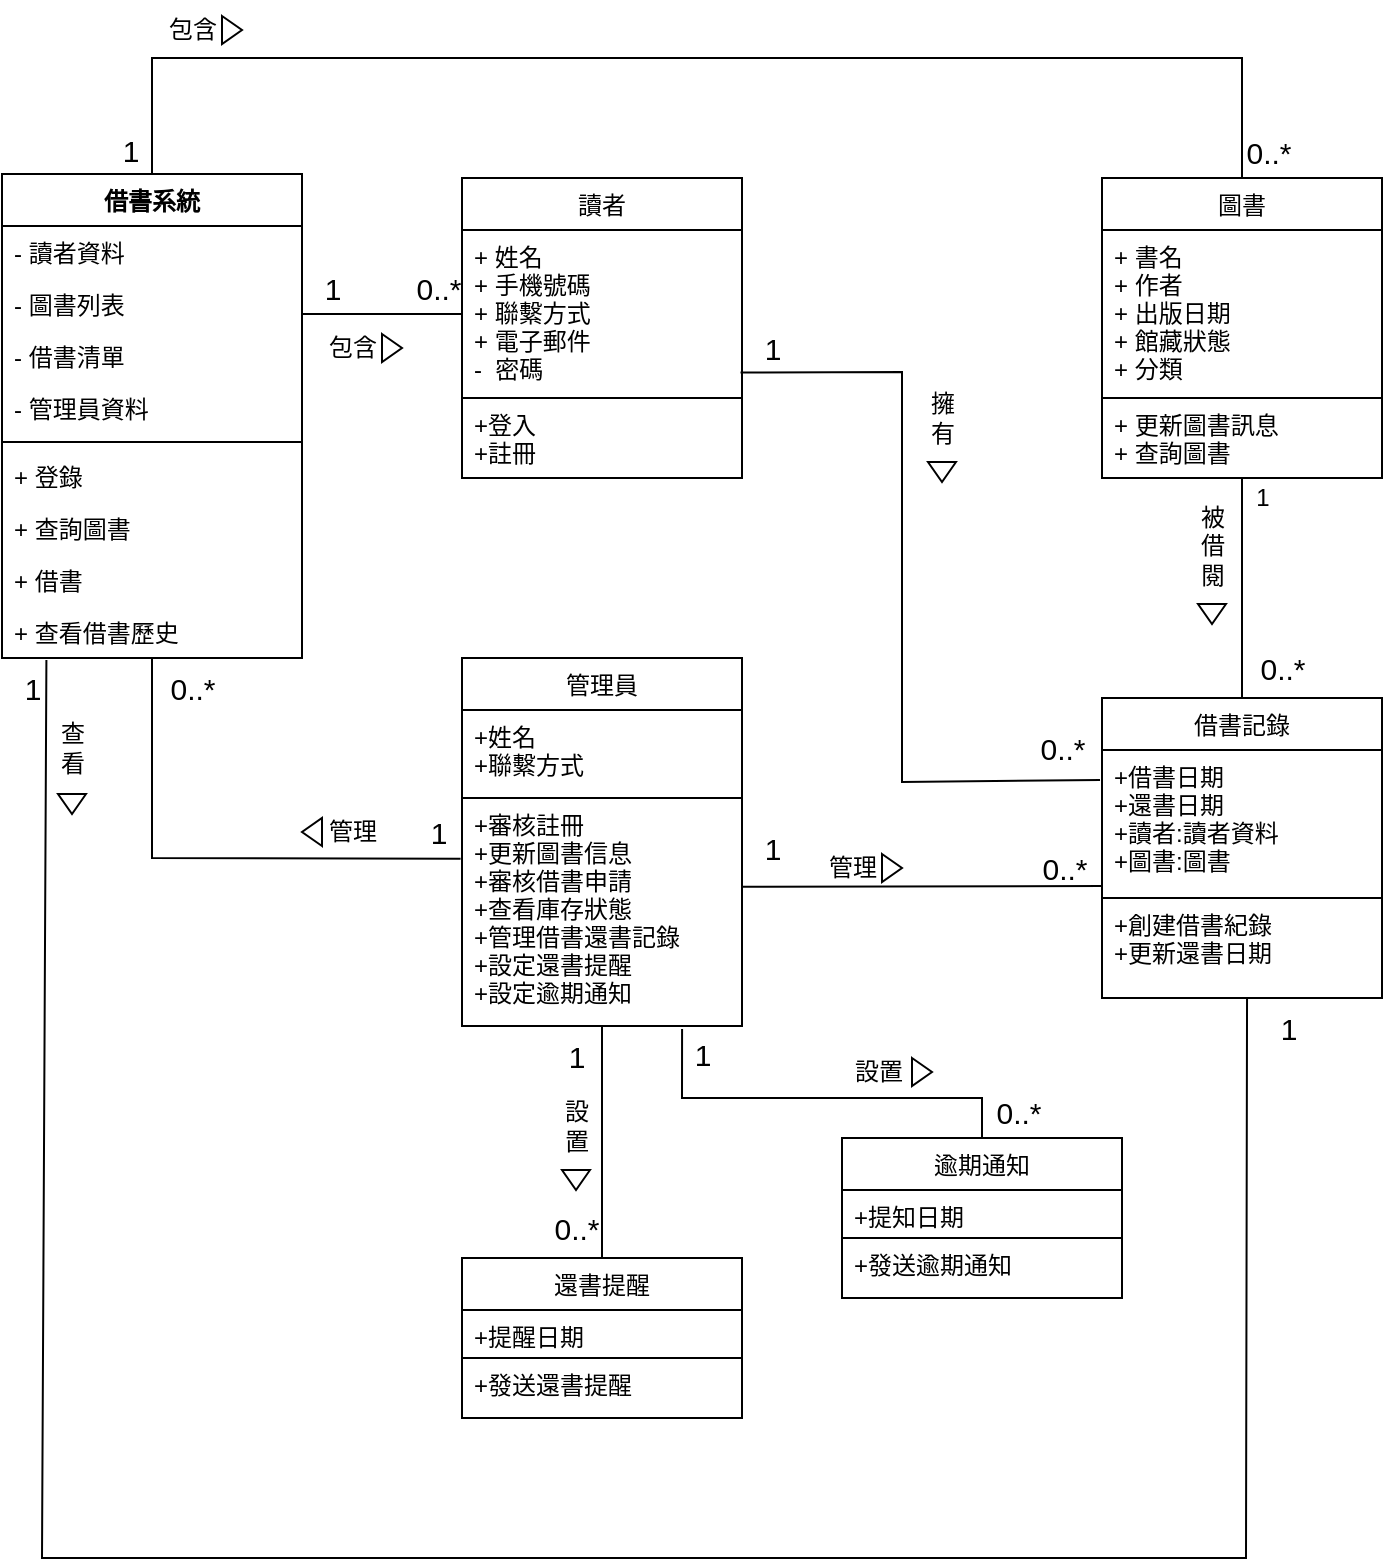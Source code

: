 <mxfile>
    <diagram id="00nuwY2p7YIzP8TP2lVK" name="初步類別圖">
        <mxGraphModel dx="1100" dy="874" grid="1" gridSize="10" guides="1" tooltips="1" connect="1" arrows="1" fold="1" page="1" pageScale="1" pageWidth="827" pageHeight="1169" math="0" shadow="0">
            <root>
                <mxCell id="0"/>
                <mxCell id="1" parent="0"/>
                <mxCell id="110" style="edgeStyle=none;html=1;entryX=0.5;entryY=0;entryDx=0;entryDy=0;rounded=0;startArrow=none;startFill=0;endArrow=none;endFill=0;" parent="1" source="2" target="24" edge="1">
                    <mxGeometry relative="1" as="geometry">
                        <Array as="points">
                            <mxPoint x="135" y="270"/>
                            <mxPoint x="680" y="270"/>
                        </Array>
                    </mxGeometry>
                </mxCell>
                <mxCell id="113" style="edgeStyle=none;rounded=0;html=1;entryX=-0.005;entryY=0.266;entryDx=0;entryDy=0;entryPerimeter=0;startArrow=none;startFill=0;endArrow=none;endFill=0;" parent="1" source="2" target="45" edge="1">
                    <mxGeometry relative="1" as="geometry">
                        <Array as="points">
                            <mxPoint x="135" y="670"/>
                        </Array>
                    </mxGeometry>
                </mxCell>
                <mxCell id="114" style="edgeStyle=none;rounded=0;html=1;exitX=0.148;exitY=1.038;exitDx=0;exitDy=0;exitPerimeter=0;startArrow=none;startFill=0;endArrow=none;endFill=0;entryX=0.518;entryY=1.01;entryDx=0;entryDy=0;entryPerimeter=0;" parent="1" source="12" target="55" edge="1">
                    <mxGeometry relative="1" as="geometry">
                        <mxPoint x="691.99" y="760.5" as="targetPoint"/>
                        <Array as="points">
                            <mxPoint x="80" y="1020"/>
                            <mxPoint x="682" y="1020"/>
                        </Array>
                    </mxGeometry>
                </mxCell>
                <mxCell id="2" value="借書系統 " style="swimlane;fontStyle=1;align=center;verticalAlign=top;childLayout=stackLayout;horizontal=1;startSize=26;horizontalStack=0;resizeParent=1;resizeParentMax=0;resizeLast=0;collapsible=1;marginBottom=0;" parent="1" vertex="1">
                    <mxGeometry x="60" y="328" width="150" height="242" as="geometry"/>
                </mxCell>
                <mxCell id="3" value="- 讀者資料" style="text;strokeColor=none;fillColor=none;align=left;verticalAlign=top;spacingLeft=4;spacingRight=4;overflow=hidden;rotatable=0;points=[[0,0.5],[1,0.5]];portConstraint=eastwest;" parent="2" vertex="1">
                    <mxGeometry y="26" width="150" height="26" as="geometry"/>
                </mxCell>
                <mxCell id="6" value="- 圖書列表" style="text;strokeColor=none;fillColor=none;align=left;verticalAlign=top;spacingLeft=4;spacingRight=4;overflow=hidden;rotatable=0;points=[[0,0.5],[1,0.5]];portConstraint=eastwest;" parent="2" vertex="1">
                    <mxGeometry y="52" width="150" height="26" as="geometry"/>
                </mxCell>
                <mxCell id="7" value="- 借書清單" style="text;strokeColor=none;fillColor=none;align=left;verticalAlign=top;spacingLeft=4;spacingRight=4;overflow=hidden;rotatable=0;points=[[0,0.5],[1,0.5]];portConstraint=eastwest;" parent="2" vertex="1">
                    <mxGeometry y="78" width="150" height="26" as="geometry"/>
                </mxCell>
                <mxCell id="8" value="- 管理員資料" style="text;strokeColor=none;fillColor=none;align=left;verticalAlign=top;spacingLeft=4;spacingRight=4;overflow=hidden;rotatable=0;points=[[0,0.5],[1,0.5]];portConstraint=eastwest;" parent="2" vertex="1">
                    <mxGeometry y="104" width="150" height="26" as="geometry"/>
                </mxCell>
                <mxCell id="4" value="" style="line;strokeWidth=1;fillColor=none;align=left;verticalAlign=middle;spacingTop=-1;spacingLeft=3;spacingRight=3;rotatable=0;labelPosition=right;points=[];portConstraint=eastwest;strokeColor=inherit;" parent="2" vertex="1">
                    <mxGeometry y="130" width="150" height="8" as="geometry"/>
                </mxCell>
                <mxCell id="5" value="+ 登錄" style="text;strokeColor=none;fillColor=none;align=left;verticalAlign=top;spacingLeft=4;spacingRight=4;overflow=hidden;rotatable=0;points=[[0,0.5],[1,0.5]];portConstraint=eastwest;" parent="2" vertex="1">
                    <mxGeometry y="138" width="150" height="26" as="geometry"/>
                </mxCell>
                <mxCell id="11" value="+ 查詢圖書" style="text;strokeColor=none;fillColor=none;align=left;verticalAlign=top;spacingLeft=4;spacingRight=4;overflow=hidden;rotatable=0;points=[[0,0.5],[1,0.5]];portConstraint=eastwest;" parent="2" vertex="1">
                    <mxGeometry y="164" width="150" height="26" as="geometry"/>
                </mxCell>
                <mxCell id="10" value="+ 借書" style="text;strokeColor=none;fillColor=none;align=left;verticalAlign=top;spacingLeft=4;spacingRight=4;overflow=hidden;rotatable=0;points=[[0,0.5],[1,0.5]];portConstraint=eastwest;" parent="2" vertex="1">
                    <mxGeometry y="190" width="150" height="26" as="geometry"/>
                </mxCell>
                <mxCell id="12" value=" + 查看借書歷史" style="text;strokeColor=none;fillColor=none;align=left;verticalAlign=top;spacingLeft=4;spacingRight=4;overflow=hidden;rotatable=0;points=[[0,0.5],[1,0.5]];portConstraint=eastwest;" parent="2" vertex="1">
                    <mxGeometry y="216" width="150" height="26" as="geometry"/>
                </mxCell>
                <mxCell id="82" style="edgeStyle=none;rounded=0;html=1;entryX=-0.007;entryY=0.203;entryDx=0;entryDy=0;entryPerimeter=0;endArrow=none;endFill=0;exitX=-0.025;exitY=0.91;exitDx=0;exitDy=0;exitPerimeter=0;" parent="1" source="93" target="54" edge="1">
                    <mxGeometry relative="1" as="geometry">
                        <Array as="points">
                            <mxPoint x="510" y="427"/>
                            <mxPoint x="510" y="632"/>
                        </Array>
                    </mxGeometry>
                </mxCell>
                <mxCell id="20" value="讀者" style="swimlane;fontStyle=0;childLayout=stackLayout;horizontal=1;startSize=26;fillColor=none;horizontalStack=0;resizeParent=1;resizeParentMax=0;resizeLast=0;collapsible=1;marginBottom=0;" parent="1" vertex="1">
                    <mxGeometry x="290" y="330" width="140" height="150" as="geometry"/>
                </mxCell>
                <mxCell id="48" value="+ 姓名&#10;+ 手機號碼&#10;+ 聯繫方式&#10;+ 電子郵件&#10;-  密碼&#10;" style="text;strokeColor=none;fillColor=none;align=left;verticalAlign=top;spacingLeft=4;spacingRight=4;overflow=hidden;rotatable=0;points=[[0,0.5],[1,0.5]];portConstraint=eastwest;" parent="20" vertex="1">
                    <mxGeometry y="26" width="140" height="84" as="geometry"/>
                </mxCell>
                <mxCell id="51" value="+登入&#10;+註冊&#10;" style="text;strokeColor=default;fillColor=none;align=left;verticalAlign=top;spacingLeft=4;spacingRight=4;overflow=hidden;rotatable=0;points=[[0,0.5],[1,0.5]];portConstraint=eastwest;" parent="20" vertex="1">
                    <mxGeometry y="110" width="140" height="40" as="geometry"/>
                </mxCell>
                <mxCell id="83" style="edgeStyle=none;rounded=0;html=1;entryX=0.5;entryY=0;entryDx=0;entryDy=0;endArrow=none;endFill=0;" parent="1" source="24" target="35" edge="1">
                    <mxGeometry relative="1" as="geometry"/>
                </mxCell>
                <mxCell id="24" value="圖書" style="swimlane;fontStyle=0;childLayout=stackLayout;horizontal=1;startSize=26;fillColor=none;horizontalStack=0;resizeParent=1;resizeParentMax=0;resizeLast=0;collapsible=1;marginBottom=0;" parent="1" vertex="1">
                    <mxGeometry x="610" y="330" width="140" height="150" as="geometry"/>
                </mxCell>
                <mxCell id="52" value="+ 書名&#10;+ 作者&#10;+ 出版日期&#10;+ 館藏狀態&#10;+ 分類&#10;&#10;" style="text;strokeColor=none;fillColor=none;align=left;verticalAlign=top;spacingLeft=4;spacingRight=4;overflow=hidden;rotatable=0;points=[[0,0.5],[1,0.5]];portConstraint=eastwest;" parent="24" vertex="1">
                    <mxGeometry y="26" width="140" height="84" as="geometry"/>
                </mxCell>
                <mxCell id="53" value="+ 更新圖書訊息&#10;+ 查詢圖書&#10;&#10;" style="text;strokeColor=default;fillColor=none;align=left;verticalAlign=top;spacingLeft=4;spacingRight=4;overflow=hidden;rotatable=0;points=[[0,0.5],[1,0.5]];portConstraint=eastwest;" parent="24" vertex="1">
                    <mxGeometry y="110" width="140" height="40" as="geometry"/>
                </mxCell>
                <mxCell id="35" value="借書記錄" style="swimlane;fontStyle=0;childLayout=stackLayout;horizontal=1;startSize=26;fillColor=none;horizontalStack=0;resizeParent=1;resizeParentMax=0;resizeLast=0;collapsible=1;marginBottom=0;" parent="1" vertex="1">
                    <mxGeometry x="610" y="590" width="140" height="150" as="geometry"/>
                </mxCell>
                <mxCell id="54" value="+借書日期&#10;+還書日期&#10;+讀者:讀者資料&#10;+圖書:圖書&#10;&#10;&#10;&#10;&#10;" style="text;strokeColor=default;fillColor=none;align=left;verticalAlign=top;spacingLeft=4;spacingRight=4;overflow=hidden;rotatable=0;points=[[0,0.5],[1,0.5]];portConstraint=eastwest;" parent="35" vertex="1">
                    <mxGeometry y="26" width="140" height="74" as="geometry"/>
                </mxCell>
                <mxCell id="55" value="+創建借書紀錄&#10;+更新還書日期" style="text;strokeColor=default;fillColor=none;align=left;verticalAlign=top;spacingLeft=4;spacingRight=4;overflow=hidden;rotatable=0;points=[[0,0.5],[1,0.5]];portConstraint=eastwest;" parent="35" vertex="1">
                    <mxGeometry y="100" width="140" height="50" as="geometry"/>
                </mxCell>
                <mxCell id="84" style="edgeStyle=none;rounded=0;html=1;endArrow=none;endFill=0;exitX=1.002;exitY=0.389;exitDx=0;exitDy=0;exitPerimeter=0;" parent="1" source="45" edge="1">
                    <mxGeometry relative="1" as="geometry">
                        <mxPoint x="610" y="684" as="targetPoint"/>
                    </mxGeometry>
                </mxCell>
                <mxCell id="85" style="edgeStyle=none;rounded=0;html=1;entryX=0.5;entryY=0;entryDx=0;entryDy=0;endArrow=none;endFill=0;" parent="1" source="42" target="56" edge="1">
                    <mxGeometry relative="1" as="geometry"/>
                </mxCell>
                <mxCell id="86" style="edgeStyle=none;rounded=0;html=1;entryX=0.5;entryY=0;entryDx=0;entryDy=0;endArrow=none;endFill=0;exitX=0.786;exitY=1.013;exitDx=0;exitDy=0;exitPerimeter=0;" parent="1" source="45" target="59" edge="1">
                    <mxGeometry relative="1" as="geometry">
                        <Array as="points">
                            <mxPoint x="400" y="790"/>
                            <mxPoint x="550" y="790"/>
                        </Array>
                    </mxGeometry>
                </mxCell>
                <mxCell id="42" value="管理員" style="swimlane;fontStyle=0;childLayout=stackLayout;horizontal=1;startSize=26;fillColor=none;horizontalStack=0;resizeParent=1;resizeParentMax=0;resizeLast=0;collapsible=1;marginBottom=0;" parent="1" vertex="1">
                    <mxGeometry x="290" y="570" width="140" height="184" as="geometry"/>
                </mxCell>
                <mxCell id="43" value="+姓名 &#10;+聯繫方式" style="text;strokeColor=default;fillColor=none;align=left;verticalAlign=top;spacingLeft=4;spacingRight=4;overflow=hidden;rotatable=0;points=[[0,0.5],[1,0.5]];portConstraint=eastwest;" parent="42" vertex="1">
                    <mxGeometry y="26" width="140" height="44" as="geometry"/>
                </mxCell>
                <mxCell id="45" value="+審核註冊&#10;  +更新圖書信息&#10;  +審核借書申請&#10;  +查看庫存狀態&#10;  +管理借書還書記錄&#10;  +設定還書提醒&#10;  +設定逾期通知" style="text;strokeColor=default;fillColor=none;align=left;verticalAlign=top;spacingLeft=4;spacingRight=4;overflow=hidden;rotatable=0;points=[[0,0.5],[1,0.5]];portConstraint=eastwest;" parent="42" vertex="1">
                    <mxGeometry y="70" width="140" height="114" as="geometry"/>
                </mxCell>
                <mxCell id="56" value="還書提醒" style="swimlane;fontStyle=0;childLayout=stackLayout;horizontal=1;startSize=26;fillColor=none;horizontalStack=0;resizeParent=1;resizeParentMax=0;resizeLast=0;collapsible=1;marginBottom=0;" parent="1" vertex="1">
                    <mxGeometry x="290" y="870" width="140" height="80" as="geometry"/>
                </mxCell>
                <mxCell id="57" value="+提醒日期&#10;&#10;&#10;&#10;" style="text;strokeColor=default;fillColor=none;align=left;verticalAlign=top;spacingLeft=4;spacingRight=4;overflow=hidden;rotatable=0;points=[[0,0.5],[1,0.5]];portConstraint=eastwest;" parent="56" vertex="1">
                    <mxGeometry y="26" width="140" height="24" as="geometry"/>
                </mxCell>
                <mxCell id="58" value="+發送還書提醒" style="text;strokeColor=default;fillColor=none;align=left;verticalAlign=top;spacingLeft=4;spacingRight=4;overflow=hidden;rotatable=0;points=[[0,0.5],[1,0.5]];portConstraint=eastwest;" parent="56" vertex="1">
                    <mxGeometry y="50" width="140" height="30" as="geometry"/>
                </mxCell>
                <mxCell id="59" value="逾期通知" style="swimlane;fontStyle=0;childLayout=stackLayout;horizontal=1;startSize=26;fillColor=none;horizontalStack=0;resizeParent=1;resizeParentMax=0;resizeLast=0;collapsible=1;marginBottom=0;" parent="1" vertex="1">
                    <mxGeometry x="480" y="810" width="140" height="80" as="geometry"/>
                </mxCell>
                <mxCell id="60" value="+提知日期&#10;&#10;&#10;&#10;" style="text;strokeColor=default;fillColor=none;align=left;verticalAlign=top;spacingLeft=4;spacingRight=4;overflow=hidden;rotatable=0;points=[[0,0.5],[1,0.5]];portConstraint=eastwest;" parent="59" vertex="1">
                    <mxGeometry y="26" width="140" height="24" as="geometry"/>
                </mxCell>
                <mxCell id="61" value="+發送逾期通知" style="text;strokeColor=default;fillColor=none;align=left;verticalAlign=top;spacingLeft=4;spacingRight=4;overflow=hidden;rotatable=0;points=[[0,0.5],[1,0.5]];portConstraint=eastwest;" parent="59" vertex="1">
                    <mxGeometry y="50" width="140" height="30" as="geometry"/>
                </mxCell>
                <mxCell id="88" value="1" style="text;html=1;align=center;verticalAlign=middle;resizable=0;points=[];autosize=1;strokeColor=none;fillColor=none;" parent="1" vertex="1">
                    <mxGeometry x="675" y="475" width="30" height="30" as="geometry"/>
                </mxCell>
                <mxCell id="89" value="0..*" style="text;html=1;align=center;verticalAlign=middle;resizable=0;points=[];autosize=1;strokeColor=none;fillColor=none;fontSize=15;" parent="1" vertex="1">
                    <mxGeometry x="675" y="560" width="50" height="30" as="geometry"/>
                </mxCell>
                <mxCell id="90" value="" style="triangle;whiteSpace=wrap;html=1;strokeColor=default;rotation=90;" parent="1" vertex="1">
                    <mxGeometry x="660" y="541" width="10" height="14" as="geometry"/>
                </mxCell>
                <mxCell id="93" value="1" style="text;html=1;align=center;verticalAlign=middle;resizable=0;points=[];autosize=1;strokeColor=none;fillColor=none;fontSize=15;" parent="1" vertex="1">
                    <mxGeometry x="430" y="400" width="30" height="30" as="geometry"/>
                </mxCell>
                <mxCell id="94" value="0..*" style="text;html=1;align=center;verticalAlign=middle;resizable=0;points=[];autosize=1;strokeColor=none;fillColor=none;fontSize=15;" parent="1" vertex="1">
                    <mxGeometry x="565" y="600" width="50" height="30" as="geometry"/>
                </mxCell>
                <mxCell id="95" value="擁&lt;br&gt;有" style="text;html=1;align=center;verticalAlign=middle;resizable=0;points=[];autosize=1;strokeColor=none;fillColor=none;" parent="1" vertex="1">
                    <mxGeometry x="510" y="430" width="40" height="40" as="geometry"/>
                </mxCell>
                <mxCell id="96" value="" style="triangle;whiteSpace=wrap;html=1;strokeColor=default;rotation=90;" parent="1" vertex="1">
                    <mxGeometry x="525" y="470" width="10" height="14" as="geometry"/>
                </mxCell>
                <mxCell id="97" value="1" style="text;html=1;align=center;verticalAlign=middle;resizable=0;points=[];autosize=1;strokeColor=none;fillColor=none;fontSize=15;" parent="1" vertex="1">
                    <mxGeometry x="430" y="650" width="30" height="30" as="geometry"/>
                </mxCell>
                <mxCell id="98" value="0..*" style="text;html=1;align=center;verticalAlign=middle;resizable=0;points=[];autosize=1;strokeColor=none;fillColor=none;fontSize=15;" parent="1" vertex="1">
                    <mxGeometry x="566" y="660" width="50" height="30" as="geometry"/>
                </mxCell>
                <mxCell id="99" value="" style="triangle;whiteSpace=wrap;html=1;strokeColor=default;rotation=0;" parent="1" vertex="1">
                    <mxGeometry x="500" y="668" width="10" height="14" as="geometry"/>
                </mxCell>
                <mxCell id="100" value="管理" style="text;html=1;align=center;verticalAlign=middle;resizable=0;points=[];autosize=1;strokeColor=none;fillColor=none;" parent="1" vertex="1">
                    <mxGeometry x="460" y="660" width="50" height="30" as="geometry"/>
                </mxCell>
                <mxCell id="101" value="1" style="text;html=1;align=center;verticalAlign=middle;resizable=0;points=[];autosize=1;strokeColor=none;fillColor=none;fontSize=15;" parent="1" vertex="1">
                    <mxGeometry x="332" y="754" width="30" height="30" as="geometry"/>
                </mxCell>
                <mxCell id="102" value="0..*" style="text;html=1;align=center;verticalAlign=middle;resizable=0;points=[];autosize=1;strokeColor=none;fillColor=none;fontSize=15;" parent="1" vertex="1">
                    <mxGeometry x="322" y="840" width="50" height="30" as="geometry"/>
                </mxCell>
                <mxCell id="103" value="設&lt;br&gt;置" style="text;html=1;align=center;verticalAlign=middle;resizable=0;points=[];autosize=1;strokeColor=none;fillColor=none;" parent="1" vertex="1">
                    <mxGeometry x="327" y="784" width="40" height="40" as="geometry"/>
                </mxCell>
                <mxCell id="104" value="" style="triangle;whiteSpace=wrap;html=1;strokeColor=default;rotation=90;" parent="1" vertex="1">
                    <mxGeometry x="342" y="824" width="10" height="14" as="geometry"/>
                </mxCell>
                <mxCell id="106" value="設置" style="text;html=1;align=center;verticalAlign=middle;resizable=0;points=[];autosize=1;strokeColor=none;fillColor=none;" parent="1" vertex="1">
                    <mxGeometry x="473" y="762" width="50" height="30" as="geometry"/>
                </mxCell>
                <mxCell id="107" value="" style="triangle;whiteSpace=wrap;html=1;strokeColor=default;rotation=0;" parent="1" vertex="1">
                    <mxGeometry x="515" y="770" width="10" height="14" as="geometry"/>
                </mxCell>
                <mxCell id="108" value="1" style="text;html=1;align=center;verticalAlign=middle;resizable=0;points=[];autosize=1;strokeColor=none;fillColor=none;fontSize=15;" parent="1" vertex="1">
                    <mxGeometry x="395" y="753" width="30" height="30" as="geometry"/>
                </mxCell>
                <mxCell id="109" value="0..*" style="text;html=1;align=center;verticalAlign=middle;resizable=0;points=[];autosize=1;strokeColor=none;fillColor=none;fontSize=15;" parent="1" vertex="1">
                    <mxGeometry x="543" y="782" width="50" height="30" as="geometry"/>
                </mxCell>
                <mxCell id="111" style="edgeStyle=none;rounded=0;html=1;startArrow=none;startFill=0;endArrow=none;endFill=0;" parent="1" edge="1">
                    <mxGeometry relative="1" as="geometry">
                        <mxPoint x="290" y="398" as="sourcePoint"/>
                        <mxPoint x="210" y="398" as="targetPoint"/>
                    </mxGeometry>
                </mxCell>
                <mxCell id="115" value="包含" style="text;html=1;align=center;verticalAlign=middle;resizable=0;points=[];autosize=1;strokeColor=none;fillColor=none;" parent="1" vertex="1">
                    <mxGeometry x="130" y="241" width="50" height="30" as="geometry"/>
                </mxCell>
                <mxCell id="118" value="" style="triangle;whiteSpace=wrap;html=1;strokeColor=default;rotation=0;" parent="1" vertex="1">
                    <mxGeometry x="170" y="249" width="10" height="14" as="geometry"/>
                </mxCell>
                <mxCell id="119" value="1" style="text;html=1;align=center;verticalAlign=middle;resizable=0;points=[];autosize=1;strokeColor=none;fillColor=none;fontSize=15;" parent="1" vertex="1">
                    <mxGeometry x="109" y="301" width="30" height="30" as="geometry"/>
                </mxCell>
                <mxCell id="120" value="0..*" style="text;html=1;align=center;verticalAlign=middle;resizable=0;points=[];autosize=1;strokeColor=none;fillColor=none;fontSize=15;" parent="1" vertex="1">
                    <mxGeometry x="668" y="302" width="50" height="30" as="geometry"/>
                </mxCell>
                <mxCell id="122" value="" style="triangle;whiteSpace=wrap;html=1;strokeColor=default;rotation=-180;" parent="1" vertex="1">
                    <mxGeometry x="210" y="650" width="10" height="14" as="geometry"/>
                </mxCell>
                <mxCell id="123" value="1" style="text;html=1;align=center;verticalAlign=middle;resizable=0;points=[];autosize=1;strokeColor=none;fillColor=none;fontSize=15;" parent="1" vertex="1">
                    <mxGeometry x="263" y="642" width="30" height="30" as="geometry"/>
                </mxCell>
                <mxCell id="124" value="0..*" style="text;html=1;align=center;verticalAlign=middle;resizable=0;points=[];autosize=1;strokeColor=none;fillColor=none;fontSize=15;" parent="1" vertex="1">
                    <mxGeometry x="130" y="570" width="50" height="30" as="geometry"/>
                </mxCell>
                <mxCell id="125" value="被&lt;br&gt;借&lt;br&gt;閱" style="text;html=1;align=center;verticalAlign=middle;resizable=0;points=[];autosize=1;strokeColor=none;fillColor=none;" parent="1" vertex="1">
                    <mxGeometry x="645" y="484" width="40" height="60" as="geometry"/>
                </mxCell>
                <mxCell id="126" value="1" style="text;html=1;align=center;verticalAlign=middle;resizable=0;points=[];autosize=1;strokeColor=none;fillColor=none;fontSize=15;" parent="1" vertex="1">
                    <mxGeometry x="60" y="570" width="30" height="30" as="geometry"/>
                </mxCell>
                <mxCell id="128" value="查&lt;br&gt;看" style="text;html=1;align=center;verticalAlign=middle;resizable=0;points=[];autosize=1;strokeColor=none;fillColor=none;" parent="1" vertex="1">
                    <mxGeometry x="75" y="595" width="40" height="40" as="geometry"/>
                </mxCell>
                <mxCell id="129" value="" style="triangle;whiteSpace=wrap;html=1;strokeColor=default;rotation=90;" parent="1" vertex="1">
                    <mxGeometry x="90" y="636" width="10" height="14" as="geometry"/>
                </mxCell>
                <mxCell id="130" value="1" style="text;html=1;align=center;verticalAlign=middle;resizable=0;points=[];autosize=1;strokeColor=none;fillColor=none;fontSize=15;" parent="1" vertex="1">
                    <mxGeometry x="210" y="370" width="30" height="30" as="geometry"/>
                </mxCell>
                <mxCell id="131" value="0..*" style="text;html=1;align=center;verticalAlign=middle;resizable=0;points=[];autosize=1;strokeColor=none;fillColor=none;fontSize=15;" parent="1" vertex="1">
                    <mxGeometry x="253" y="370" width="50" height="30" as="geometry"/>
                </mxCell>
                <mxCell id="132" value="包含" style="text;html=1;align=center;verticalAlign=middle;resizable=0;points=[];autosize=1;strokeColor=none;fillColor=none;" parent="1" vertex="1">
                    <mxGeometry x="210" y="400" width="50" height="30" as="geometry"/>
                </mxCell>
                <mxCell id="133" value="" style="triangle;whiteSpace=wrap;html=1;strokeColor=default;rotation=0;" parent="1" vertex="1">
                    <mxGeometry x="250" y="408" width="10" height="14" as="geometry"/>
                </mxCell>
                <mxCell id="134" value="1" style="text;html=1;align=center;verticalAlign=middle;resizable=0;points=[];autosize=1;strokeColor=none;fillColor=none;fontSize=15;" parent="1" vertex="1">
                    <mxGeometry x="688" y="740" width="30" height="30" as="geometry"/>
                </mxCell>
                <mxCell id="135" value="管理" style="text;html=1;align=center;verticalAlign=middle;resizable=0;points=[];autosize=1;strokeColor=none;fillColor=none;" parent="1" vertex="1">
                    <mxGeometry x="210" y="642" width="50" height="30" as="geometry"/>
                </mxCell>
            </root>
        </mxGraphModel>
    </diagram>
    <diagram id="ssV8az6NqnitllngiJCn" name="使用者案例圖">
        <mxGraphModel dx="1354" dy="1075" grid="1" gridSize="10" guides="1" tooltips="1" connect="1" arrows="1" fold="1" page="1" pageScale="1" pageWidth="827" pageHeight="1169" math="0" shadow="0">
            <root>
                <mxCell id="0"/>
                <mxCell id="1" parent="0"/>
                <mxCell id="fLgtoDmrU4cJctjVo-yT-24" style="edgeStyle=none;html=1;entryX=0;entryY=0.5;entryDx=0;entryDy=0;fontSize=18;" edge="1" parent="1" source="fLgtoDmrU4cJctjVo-yT-1" target="fLgtoDmrU4cJctjVo-yT-14">
                    <mxGeometry relative="1" as="geometry"/>
                </mxCell>
                <mxCell id="fLgtoDmrU4cJctjVo-yT-25" style="edgeStyle=none;html=1;entryX=0;entryY=0.5;entryDx=0;entryDy=0;fontSize=18;" edge="1" parent="1" source="fLgtoDmrU4cJctjVo-yT-1" target="fLgtoDmrU4cJctjVo-yT-15">
                    <mxGeometry relative="1" as="geometry"/>
                </mxCell>
                <mxCell id="fLgtoDmrU4cJctjVo-yT-26" style="edgeStyle=none;html=1;entryX=0;entryY=0.5;entryDx=0;entryDy=0;fontSize=18;" edge="1" parent="1" source="fLgtoDmrU4cJctjVo-yT-1" target="fLgtoDmrU4cJctjVo-yT-16">
                    <mxGeometry relative="1" as="geometry"/>
                </mxCell>
                <mxCell id="fLgtoDmrU4cJctjVo-yT-27" style="edgeStyle=none;html=1;entryX=0;entryY=0.5;entryDx=0;entryDy=0;fontSize=18;" edge="1" parent="1" source="fLgtoDmrU4cJctjVo-yT-1" target="fLgtoDmrU4cJctjVo-yT-23">
                    <mxGeometry relative="1" as="geometry"/>
                </mxCell>
                <mxCell id="fLgtoDmrU4cJctjVo-yT-28" style="edgeStyle=none;html=1;entryX=-0.023;entryY=0.38;entryDx=0;entryDy=0;entryPerimeter=0;fontSize=18;" edge="1" parent="1" source="fLgtoDmrU4cJctjVo-yT-1" target="fLgtoDmrU4cJctjVo-yT-22">
                    <mxGeometry relative="1" as="geometry"/>
                </mxCell>
                <mxCell id="fLgtoDmrU4cJctjVo-yT-29" style="edgeStyle=none;html=1;entryX=0;entryY=0.5;entryDx=0;entryDy=0;fontSize=18;" edge="1" parent="1" source="fLgtoDmrU4cJctjVo-yT-1" target="fLgtoDmrU4cJctjVo-yT-17">
                    <mxGeometry relative="1" as="geometry"/>
                </mxCell>
                <mxCell id="fLgtoDmrU4cJctjVo-yT-30" style="edgeStyle=none;html=1;entryX=0;entryY=0.5;entryDx=0;entryDy=0;fontSize=18;endArrow=none;endFill=0;" edge="1" parent="1" source="fLgtoDmrU4cJctjVo-yT-1" target="fLgtoDmrU4cJctjVo-yT-20">
                    <mxGeometry relative="1" as="geometry"/>
                </mxCell>
                <mxCell id="fLgtoDmrU4cJctjVo-yT-1" value="&lt;font style=&quot;font-size: 20px;&quot;&gt;讀者&lt;/font&gt;" style="shape=umlActor;verticalLabelPosition=bottom;verticalAlign=top;html=1;outlineConnect=0;" vertex="1" parent="1">
                    <mxGeometry x="70" y="370" width="100" height="200" as="geometry"/>
                </mxCell>
                <mxCell id="fLgtoDmrU4cJctjVo-yT-34" style="edgeStyle=none;html=1;entryX=1;entryY=0.5;entryDx=0;entryDy=0;fontSize=18;endArrow=none;endFill=0;" edge="1" parent="1" source="fLgtoDmrU4cJctjVo-yT-5" target="fLgtoDmrU4cJctjVo-yT-18">
                    <mxGeometry relative="1" as="geometry"/>
                </mxCell>
                <mxCell id="fLgtoDmrU4cJctjVo-yT-5" value="&lt;font style=&quot;font-size: 20px;&quot;&gt;供應商/出版商&lt;/font&gt;" style="shape=umlActor;verticalLabelPosition=bottom;verticalAlign=top;html=1;outlineConnect=0;" vertex="1" parent="1">
                    <mxGeometry x="650" y="800" width="100" height="200" as="geometry"/>
                </mxCell>
                <mxCell id="fLgtoDmrU4cJctjVo-yT-32" style="edgeStyle=none;html=1;entryX=1;entryY=0;entryDx=0;entryDy=0;fontSize=18;endArrow=none;endFill=0;" edge="1" parent="1" source="fLgtoDmrU4cJctjVo-yT-6" target="fLgtoDmrU4cJctjVo-yT-19">
                    <mxGeometry relative="1" as="geometry"/>
                </mxCell>
                <mxCell id="fLgtoDmrU4cJctjVo-yT-33" style="edgeStyle=none;html=1;entryX=1;entryY=0;entryDx=0;entryDy=0;fontSize=18;endArrow=none;endFill=0;" edge="1" parent="1" source="fLgtoDmrU4cJctjVo-yT-6" target="fLgtoDmrU4cJctjVo-yT-18">
                    <mxGeometry relative="1" as="geometry"/>
                </mxCell>
                <mxCell id="fLgtoDmrU4cJctjVo-yT-36" style="edgeStyle=none;html=1;entryX=1;entryY=0.5;entryDx=0;entryDy=0;fontSize=18;" edge="1" parent="1" source="fLgtoDmrU4cJctjVo-yT-6" target="fLgtoDmrU4cJctjVo-yT-14">
                    <mxGeometry relative="1" as="geometry"/>
                </mxCell>
                <mxCell id="fLgtoDmrU4cJctjVo-yT-37" style="edgeStyle=none;html=1;entryX=1;entryY=0.5;entryDx=0;entryDy=0;fontSize=18;endArrow=none;endFill=0;" edge="1" parent="1" source="fLgtoDmrU4cJctjVo-yT-6" target="fLgtoDmrU4cJctjVo-yT-22">
                    <mxGeometry relative="1" as="geometry"/>
                </mxCell>
                <mxCell id="fLgtoDmrU4cJctjVo-yT-38" style="edgeStyle=none;html=1;entryX=1;entryY=0;entryDx=0;entryDy=0;fontSize=18;endArrow=none;endFill=0;" edge="1" parent="1" source="fLgtoDmrU4cJctjVo-yT-6" target="fLgtoDmrU4cJctjVo-yT-17">
                    <mxGeometry relative="1" as="geometry"/>
                </mxCell>
                <mxCell id="fLgtoDmrU4cJctjVo-yT-6" value="&lt;font style=&quot;font-size: 20px;&quot;&gt;管理員&lt;/font&gt;" style="shape=umlActor;verticalLabelPosition=bottom;verticalAlign=top;html=1;outlineConnect=0;" vertex="1" parent="1">
                    <mxGeometry x="640" y="455" width="100" height="200" as="geometry"/>
                </mxCell>
                <mxCell id="fLgtoDmrU4cJctjVo-yT-7" value="&lt;font style=&quot;font-size: 18px;&quot;&gt;圖書借閱系統&lt;/font&gt;" style="swimlane;whiteSpace=wrap;html=1;" vertex="1" parent="1">
                    <mxGeometry x="290" y="40" width="220" height="1030" as="geometry"/>
                </mxCell>
                <mxCell id="fLgtoDmrU4cJctjVo-yT-14" value="註冊" style="ellipse;whiteSpace=wrap;html=1;fontSize=20;" vertex="1" parent="fLgtoDmrU4cJctjVo-yT-7">
                    <mxGeometry x="50" y="50" width="120" height="80" as="geometry"/>
                </mxCell>
                <mxCell id="fLgtoDmrU4cJctjVo-yT-23" value="&lt;div&gt;查看圖書詳細&lt;/div&gt;&lt;div&gt;信息&lt;/div&gt;" style="ellipse;whiteSpace=wrap;html=1;fontSize=20;" vertex="1" parent="fLgtoDmrU4cJctjVo-yT-7">
                    <mxGeometry x="50" y="390" width="130" height="80" as="geometry"/>
                </mxCell>
                <mxCell id="fLgtoDmrU4cJctjVo-yT-22" value="借書" style="ellipse;whiteSpace=wrap;html=1;fontSize=20;" vertex="1" parent="fLgtoDmrU4cJctjVo-yT-7">
                    <mxGeometry x="50" y="500" width="120" height="80" as="geometry"/>
                </mxCell>
                <mxCell id="fLgtoDmrU4cJctjVo-yT-20" value="查看借書歷史" style="ellipse;whiteSpace=wrap;html=1;fontSize=20;" vertex="1" parent="fLgtoDmrU4cJctjVo-yT-7">
                    <mxGeometry x="50" y="700" width="130" height="80" as="geometry"/>
                </mxCell>
                <mxCell id="fLgtoDmrU4cJctjVo-yT-19" value="&lt;div&gt;審核讀者註冊&lt;/div&gt;&lt;div&gt;信息&lt;/div&gt;" style="ellipse;whiteSpace=wrap;html=1;fontSize=20;" vertex="1" parent="fLgtoDmrU4cJctjVo-yT-7">
                    <mxGeometry x="50" y="800" width="140" height="80" as="geometry"/>
                </mxCell>
                <mxCell id="fLgtoDmrU4cJctjVo-yT-18" value="更新圖書信息" style="ellipse;whiteSpace=wrap;html=1;fontSize=20;" vertex="1" parent="fLgtoDmrU4cJctjVo-yT-7">
                    <mxGeometry x="50" y="910" width="130" height="80" as="geometry"/>
                </mxCell>
                <mxCell id="fLgtoDmrU4cJctjVo-yT-17" value="接收還書提醒" style="ellipse;whiteSpace=wrap;html=1;fontSize=20;" vertex="1" parent="fLgtoDmrU4cJctjVo-yT-7">
                    <mxGeometry x="50" y="600" width="130" height="80" as="geometry"/>
                </mxCell>
                <mxCell id="fLgtoDmrU4cJctjVo-yT-16" value="查詢圖書" style="ellipse;whiteSpace=wrap;html=1;fontSize=20;" vertex="1" parent="fLgtoDmrU4cJctjVo-yT-7">
                    <mxGeometry x="50" y="270" width="120" height="80" as="geometry"/>
                </mxCell>
                <mxCell id="fLgtoDmrU4cJctjVo-yT-15" value="登入" style="ellipse;whiteSpace=wrap;html=1;fontSize=20;" vertex="1" parent="fLgtoDmrU4cJctjVo-yT-7">
                    <mxGeometry x="50" y="150" width="120" height="80" as="geometry"/>
                </mxCell>
                <mxCell id="fLgtoDmrU4cJctjVo-yT-39" style="edgeStyle=none;html=1;entryX=1;entryY=0.5;entryDx=0;entryDy=0;fontSize=18;endArrow=none;endFill=0;" edge="1" parent="1">
                    <mxGeometry relative="1" as="geometry">
                        <mxPoint x="640" y="462.609" as="sourcePoint"/>
                        <mxPoint x="460" y="130" as="targetPoint"/>
                    </mxGeometry>
                </mxCell>
                <mxCell id="fLgtoDmrU4cJctjVo-yT-40" style="edgeStyle=none;html=1;entryX=0;entryY=0.5;entryDx=0;entryDy=0;fontSize=18;endArrow=none;endFill=0;" edge="1" parent="1">
                    <mxGeometry relative="1" as="geometry">
                        <mxPoint x="170.0" y="392.727" as="sourcePoint"/>
                        <mxPoint x="340" y="130" as="targetPoint"/>
                    </mxGeometry>
                </mxCell>
                <mxCell id="fLgtoDmrU4cJctjVo-yT-41" style="edgeStyle=none;html=1;entryX=0;entryY=0.5;entryDx=0;entryDy=0;fontSize=18;endArrow=none;endFill=0;" edge="1" parent="1">
                    <mxGeometry relative="1" as="geometry">
                        <mxPoint x="170.0" y="415.455" as="sourcePoint"/>
                        <mxPoint x="340" y="230" as="targetPoint"/>
                    </mxGeometry>
                </mxCell>
                <mxCell id="fLgtoDmrU4cJctjVo-yT-42" style="edgeStyle=none;html=1;entryX=0;entryY=0.5;entryDx=0;entryDy=0;fontSize=18;endArrow=none;endFill=0;" edge="1" parent="1">
                    <mxGeometry relative="1" as="geometry">
                        <mxPoint x="170.0" y="442.727" as="sourcePoint"/>
                        <mxPoint x="340" y="350" as="targetPoint"/>
                    </mxGeometry>
                </mxCell>
                <mxCell id="fLgtoDmrU4cJctjVo-yT-43" style="edgeStyle=none;html=1;entryX=0;entryY=0.5;entryDx=0;entryDy=0;fontSize=18;endArrow=none;endFill=0;" edge="1" parent="1">
                    <mxGeometry relative="1" as="geometry">
                        <mxPoint x="170.0" y="470" as="sourcePoint"/>
                        <mxPoint x="340" y="470" as="targetPoint"/>
                    </mxGeometry>
                </mxCell>
                <mxCell id="fLgtoDmrU4cJctjVo-yT-44" style="edgeStyle=none;html=1;entryX=-0.023;entryY=0.38;entryDx=0;entryDy=0;entryPerimeter=0;fontSize=18;endArrow=none;endFill=0;" edge="1" parent="1">
                    <mxGeometry relative="1" as="geometry">
                        <mxPoint x="170.0" y="493.108" as="sourcePoint"/>
                        <mxPoint x="337.24" y="570.4" as="targetPoint"/>
                    </mxGeometry>
                </mxCell>
                <mxCell id="fLgtoDmrU4cJctjVo-yT-45" style="edgeStyle=none;html=1;entryX=0;entryY=0.5;entryDx=0;entryDy=0;fontSize=18;endArrow=none;endFill=0;" edge="1" parent="1">
                    <mxGeometry relative="1" as="geometry">
                        <mxPoint x="170.0" y="517.727" as="sourcePoint"/>
                        <mxPoint x="340" y="680" as="targetPoint"/>
                    </mxGeometry>
                </mxCell>
            </root>
        </mxGraphModel>
    </diagram>
    <diagram id="XEt1t77sbBRAiKhXs80N" name="系統循序圖(英)">
        <mxGraphModel dx="1035" dy="822" grid="1" gridSize="10" guides="1" tooltips="1" connect="1" arrows="1" fold="1" page="1" pageScale="1" pageWidth="827" pageHeight="1169" math="0" shadow="0">
            <root>
                <mxCell id="0"/>
                <mxCell id="1" parent="0"/>
                <mxCell id="W1E-KaIqsvkaFA8WqOx8-1" style="edgeStyle=none;html=1;exitX=0.5;exitY=0.5;exitDx=0;exitDy=0;exitPerimeter=0;dashed=1;endArrow=none;endFill=0;" edge="1" parent="1" source="W1E-KaIqsvkaFA8WqOx8-2">
                    <mxGeometry relative="1" as="geometry">
                        <mxPoint x="115" y="830" as="targetPoint"/>
                    </mxGeometry>
                </mxCell>
                <mxCell id="W1E-KaIqsvkaFA8WqOx8-2" value="&lt;span style=&quot;color: rgb(230, 237, 243); font-family: -apple-system, BlinkMacSystemFont, &amp;quot;Segoe UI&amp;quot;, &amp;quot;Noto Sans&amp;quot;, Helvetica, Arial, sans-serif, &amp;quot;Apple Color Emoji&amp;quot;, &amp;quot;Segoe UI Emoji&amp;quot;; font-size: 16px; text-align: start; background-color: rgb(22, 27, 34);&quot;&gt;讀者&lt;/span&gt;" style="shape=umlActor;verticalLabelPosition=bottom;verticalAlign=top;html=1;outlineConnect=0;" vertex="1" parent="1">
                    <mxGeometry x="100" y="20" width="30" height="60" as="geometry"/>
                </mxCell>
                <mxCell id="W1E-KaIqsvkaFA8WqOx8-3" style="edgeStyle=none;html=1;exitX=0.5;exitY=0.5;exitDx=0;exitDy=0;exitPerimeter=0;dashed=1;endArrow=none;endFill=0;" edge="1" parent="1" source="W1E-KaIqsvkaFA8WqOx8-4">
                    <mxGeometry relative="1" as="geometry">
                        <mxPoint x="275.0" y="830" as="targetPoint"/>
                    </mxGeometry>
                </mxCell>
                <mxCell id="W1E-KaIqsvkaFA8WqOx8-4" value="&lt;span style=&quot;color: rgb(230, 237, 243); font-family: -apple-system, BlinkMacSystemFont, &amp;quot;Segoe UI&amp;quot;, &amp;quot;Noto Sans&amp;quot;, Helvetica, Arial, sans-serif, &amp;quot;Apple Color Emoji&amp;quot;, &amp;quot;Segoe UI Emoji&amp;quot;; font-size: 16px; text-align: start; background-color: rgb(13, 17, 23);&quot;&gt;管理者&lt;/span&gt;" style="shape=umlActor;verticalLabelPosition=bottom;verticalAlign=top;html=1;outlineConnect=0;" vertex="1" parent="1">
                    <mxGeometry x="260" y="20" width="30" height="60" as="geometry"/>
                </mxCell>
                <mxCell id="W1E-KaIqsvkaFA8WqOx8-5" style="edgeStyle=none;html=1;exitX=0.5;exitY=0.5;exitDx=0;exitDy=0;exitPerimeter=0;dashed=1;endArrow=none;endFill=0;" edge="1" parent="1" source="W1E-KaIqsvkaFA8WqOx8-6">
                    <mxGeometry relative="1" as="geometry">
                        <mxPoint x="425.0" y="830" as="targetPoint"/>
                    </mxGeometry>
                </mxCell>
                <mxCell id="W1E-KaIqsvkaFA8WqOx8-6" value="&lt;span style=&quot;color: rgb(230, 237, 243); font-family: -apple-system, BlinkMacSystemFont, &amp;quot;Segoe UI&amp;quot;, &amp;quot;Noto Sans&amp;quot;, Helvetica, Arial, sans-serif, &amp;quot;Apple Color Emoji&amp;quot;, &amp;quot;Segoe UI Emoji&amp;quot;; font-size: 16px; text-align: start; background-color: rgb(22, 27, 34);&quot;&gt;供應商/出版商&lt;/span&gt;" style="shape=umlActor;verticalLabelPosition=bottom;verticalAlign=top;html=1;outlineConnect=0;" vertex="1" parent="1">
                    <mxGeometry x="410" y="20" width="30" height="60" as="geometry"/>
                </mxCell>
                <mxCell id="W1E-KaIqsvkaFA8WqOx8-7" style="edgeStyle=none;html=1;endArrow=none;endFill=0;dashed=1;" edge="1" parent="1" source="W1E-KaIqsvkaFA8WqOx8-8" target="W1E-KaIqsvkaFA8WqOx8-14">
                    <mxGeometry relative="1" as="geometry"/>
                </mxCell>
                <mxCell id="W1E-KaIqsvkaFA8WqOx8-8" value="" style="html=1;points=[];perimeter=orthogonalPerimeter;" vertex="1" parent="1">
                    <mxGeometry x="670" y="130" width="20" height="40" as="geometry"/>
                </mxCell>
                <mxCell id="W1E-KaIqsvkaFA8WqOx8-9" style="edgeStyle=none;html=1;entryX=0.53;entryY=0.05;entryDx=0;entryDy=0;entryPerimeter=0;dashed=1;endArrow=none;endFill=0;" edge="1" parent="1" source="W1E-KaIqsvkaFA8WqOx8-10" target="W1E-KaIqsvkaFA8WqOx8-8">
                    <mxGeometry relative="1" as="geometry"/>
                </mxCell>
                <mxCell id="W1E-KaIqsvkaFA8WqOx8-10" value="借書系統" style="rounded=0;whiteSpace=wrap;html=1;" vertex="1" parent="1">
                    <mxGeometry x="620" y="20" width="120" height="60" as="geometry"/>
                </mxCell>
                <mxCell id="W1E-KaIqsvkaFA8WqOx8-11" value="" style="endArrow=classic;html=1;entryX=0;entryY=0.25;entryDx=0;entryDy=0;entryPerimeter=0;" edge="1" parent="1" target="W1E-KaIqsvkaFA8WqOx8-8">
                    <mxGeometry width="50" height="50" relative="1" as="geometry">
                        <mxPoint x="120" y="140" as="sourcePoint"/>
                        <mxPoint x="440" y="260" as="targetPoint"/>
                    </mxGeometry>
                </mxCell>
                <mxCell id="W1E-KaIqsvkaFA8WqOx8-12" value="register()" style="text;html=1;strokeColor=none;fillColor=none;align=center;verticalAlign=middle;whiteSpace=wrap;rounded=0;" vertex="1" parent="1">
                    <mxGeometry x="120" y="110" width="60" height="30" as="geometry"/>
                </mxCell>
                <mxCell id="W1E-KaIqsvkaFA8WqOx8-13" style="edgeStyle=none;html=1;dashed=1;endArrow=none;endFill=0;" edge="1" parent="1" source="W1E-KaIqsvkaFA8WqOx8-14" target="W1E-KaIqsvkaFA8WqOx8-20">
                    <mxGeometry relative="1" as="geometry"/>
                </mxCell>
                <mxCell id="W1E-KaIqsvkaFA8WqOx8-14" value="" style="html=1;points=[];perimeter=orthogonalPerimeter;" vertex="1" parent="1">
                    <mxGeometry x="670" y="200" width="20" height="40" as="geometry"/>
                </mxCell>
                <mxCell id="W1E-KaIqsvkaFA8WqOx8-15" value="" style="endArrow=classic;html=1;dashed=1;exitX=-0.03;exitY=0.87;exitDx=0;exitDy=0;exitPerimeter=0;" edge="1" parent="1" source="W1E-KaIqsvkaFA8WqOx8-8">
                    <mxGeometry width="50" height="50" relative="1" as="geometry">
                        <mxPoint x="390" y="310" as="sourcePoint"/>
                        <mxPoint x="120" y="165" as="targetPoint"/>
                    </mxGeometry>
                </mxCell>
                <mxCell id="W1E-KaIqsvkaFA8WqOx8-16" value="" style="endArrow=classic;html=1;" edge="1" parent="1">
                    <mxGeometry width="50" height="50" relative="1" as="geometry">
                        <mxPoint x="120" y="210" as="sourcePoint"/>
                        <mxPoint x="670.0" y="210" as="targetPoint"/>
                    </mxGeometry>
                </mxCell>
                <mxCell id="W1E-KaIqsvkaFA8WqOx8-17" value="login()" style="text;html=1;strokeColor=none;fillColor=none;align=center;verticalAlign=middle;whiteSpace=wrap;rounded=0;" vertex="1" parent="1">
                    <mxGeometry x="120" y="180" width="60" height="30" as="geometry"/>
                </mxCell>
                <mxCell id="W1E-KaIqsvkaFA8WqOx8-18" value="&lt;span class=&quot;hljs-title function_&quot;&gt;searchBooks&lt;/span&gt;()" style="text;html=1;strokeColor=none;fillColor=none;align=center;verticalAlign=middle;whiteSpace=wrap;rounded=0;" vertex="1" parent="1">
                    <mxGeometry x="140" y="260" width="60" height="30" as="geometry"/>
                </mxCell>
                <mxCell id="W1E-KaIqsvkaFA8WqOx8-19" style="edgeStyle=none;html=1;dashed=1;endArrow=none;endFill=0;" edge="1" parent="1" source="W1E-KaIqsvkaFA8WqOx8-20" target="W1E-KaIqsvkaFA8WqOx8-25">
                    <mxGeometry relative="1" as="geometry"/>
                </mxCell>
                <mxCell id="W1E-KaIqsvkaFA8WqOx8-20" value="" style="html=1;points=[];perimeter=orthogonalPerimeter;" vertex="1" parent="1">
                    <mxGeometry x="670" y="280" width="20" height="40" as="geometry"/>
                </mxCell>
                <mxCell id="W1E-KaIqsvkaFA8WqOx8-21" value="&lt;span class=&quot;hljs-title function_&quot;&gt;confirmLogin&lt;/span&gt;()" style="text;html=1;strokeColor=none;fillColor=none;align=center;verticalAlign=middle;whiteSpace=wrap;rounded=0;" vertex="1" parent="1">
                    <mxGeometry x="140" y="210" width="60" height="30" as="geometry"/>
                </mxCell>
                <mxCell id="W1E-KaIqsvkaFA8WqOx8-22" value="" style="endArrow=classic;html=1;dashed=1;exitX=-0.03;exitY=0.87;exitDx=0;exitDy=0;exitPerimeter=0;" edge="1" parent="1">
                    <mxGeometry width="50" height="50" relative="1" as="geometry">
                        <mxPoint x="669.4" y="235" as="sourcePoint"/>
                        <mxPoint x="120" y="235.2" as="targetPoint"/>
                    </mxGeometry>
                </mxCell>
                <mxCell id="W1E-KaIqsvkaFA8WqOx8-23" value="" style="endArrow=classic;html=1;entryX=0;entryY=0.25;entryDx=0;entryDy=0;entryPerimeter=0;" edge="1" parent="1">
                    <mxGeometry width="50" height="50" relative="1" as="geometry">
                        <mxPoint x="120" y="290" as="sourcePoint"/>
                        <mxPoint x="670.0" y="290" as="targetPoint"/>
                    </mxGeometry>
                </mxCell>
                <mxCell id="W1E-KaIqsvkaFA8WqOx8-24" style="edgeStyle=none;html=1;dashed=1;endArrow=none;endFill=0;" edge="1" parent="1" source="W1E-KaIqsvkaFA8WqOx8-25" target="W1E-KaIqsvkaFA8WqOx8-27">
                    <mxGeometry relative="1" as="geometry"/>
                </mxCell>
                <mxCell id="W1E-KaIqsvkaFA8WqOx8-25" value="" style="html=1;points=[];perimeter=orthogonalPerimeter;" vertex="1" parent="1">
                    <mxGeometry x="670" y="360" width="20" height="40" as="geometry"/>
                </mxCell>
                <mxCell id="W1E-KaIqsvkaFA8WqOx8-26" style="edgeStyle=none;html=1;dashed=1;endArrow=none;endFill=0;" edge="1" parent="1" source="W1E-KaIqsvkaFA8WqOx8-27" target="W1E-KaIqsvkaFA8WqOx8-36">
                    <mxGeometry relative="1" as="geometry"/>
                </mxCell>
                <mxCell id="W1E-KaIqsvkaFA8WqOx8-27" value="" style="html=1;points=[];perimeter=orthogonalPerimeter;" vertex="1" parent="1">
                    <mxGeometry x="670" y="440" width="20" height="40" as="geometry"/>
                </mxCell>
                <mxCell id="W1E-KaIqsvkaFA8WqOx8-28" value="&lt;span class=&quot;hljs-title function_&quot;&gt;borrowBook&lt;/span&gt;()" style="text;html=1;strokeColor=none;fillColor=none;align=center;verticalAlign=middle;whiteSpace=wrap;rounded=0;" vertex="1" parent="1">
                    <mxGeometry x="130" y="340" width="60" height="30" as="geometry"/>
                </mxCell>
                <mxCell id="W1E-KaIqsvkaFA8WqOx8-29" value="" style="endArrow=classic;html=1;entryX=0;entryY=0.25;entryDx=0;entryDy=0;entryPerimeter=0;" edge="1" parent="1">
                    <mxGeometry width="50" height="50" relative="1" as="geometry">
                        <mxPoint x="120" y="370" as="sourcePoint"/>
                        <mxPoint x="670.0" y="370" as="targetPoint"/>
                    </mxGeometry>
                </mxCell>
                <mxCell id="W1E-KaIqsvkaFA8WqOx8-30" value="" style="endArrow=classic;html=1;dashed=1;exitX=-0.03;exitY=0.87;exitDx=0;exitDy=0;exitPerimeter=0;" edge="1" parent="1">
                    <mxGeometry width="50" height="50" relative="1" as="geometry">
                        <mxPoint x="669.4" y="314" as="sourcePoint"/>
                        <mxPoint x="120" y="314.2" as="targetPoint"/>
                    </mxGeometry>
                </mxCell>
                <mxCell id="W1E-KaIqsvkaFA8WqOx8-31" value="" style="endArrow=classic;html=1;dashed=1;exitX=-0.03;exitY=0.87;exitDx=0;exitDy=0;exitPerimeter=0;" edge="1" parent="1">
                    <mxGeometry width="50" height="50" relative="1" as="geometry">
                        <mxPoint x="669.4" y="390" as="sourcePoint"/>
                        <mxPoint x="120" y="390.2" as="targetPoint"/>
                    </mxGeometry>
                </mxCell>
                <mxCell id="W1E-KaIqsvkaFA8WqOx8-32" value="" style="endArrow=classic;html=1;entryX=0;entryY=0.25;entryDx=0;entryDy=0;entryPerimeter=0;exitX=0;exitY=0;exitDx=0;exitDy=0;" edge="1" parent="1">
                    <mxGeometry width="50" height="50" relative="1" as="geometry">
                        <mxPoint x="273" y="530" as="sourcePoint"/>
                        <mxPoint x="670.0" y="530" as="targetPoint"/>
                    </mxGeometry>
                </mxCell>
                <mxCell id="W1E-KaIqsvkaFA8WqOx8-33" value="&lt;span class=&quot;hljs-title function_&quot;&gt;review&lt;/span&gt;()" style="text;html=1;strokeColor=none;fillColor=none;align=center;verticalAlign=middle;whiteSpace=wrap;rounded=0;" vertex="1" parent="1">
                    <mxGeometry x="280" y="500" width="60" height="30" as="geometry"/>
                </mxCell>
                <mxCell id="W1E-KaIqsvkaFA8WqOx8-34" value="" style="endArrow=classic;html=1;dashed=1;exitX=-0.03;exitY=0.87;exitDx=0;exitDy=0;exitPerimeter=0;" edge="1" parent="1">
                    <mxGeometry width="50" height="50" relative="1" as="geometry">
                        <mxPoint x="670.0" y="552.0" as="sourcePoint"/>
                        <mxPoint x="280.0" y="552.0" as="targetPoint"/>
                    </mxGeometry>
                </mxCell>
                <mxCell id="W1E-KaIqsvkaFA8WqOx8-35" style="edgeStyle=none;html=1;dashed=1;endArrow=none;endFill=0;" edge="1" parent="1" source="W1E-KaIqsvkaFA8WqOx8-36" target="W1E-KaIqsvkaFA8WqOx8-41">
                    <mxGeometry relative="1" as="geometry"/>
                </mxCell>
                <mxCell id="W1E-KaIqsvkaFA8WqOx8-36" value="" style="html=1;points=[];perimeter=orthogonalPerimeter;" vertex="1" parent="1">
                    <mxGeometry x="670" y="520" width="20" height="40" as="geometry"/>
                </mxCell>
                <mxCell id="W1E-KaIqsvkaFA8WqOx8-37" value="queryHistoryRecords()" style="text;html=1;strokeColor=none;fillColor=none;align=center;verticalAlign=middle;whiteSpace=wrap;rounded=0;" vertex="1" parent="1">
                    <mxGeometry x="130" y="420" width="120" height="30" as="geometry"/>
                </mxCell>
                <mxCell id="W1E-KaIqsvkaFA8WqOx8-38" value="" style="endArrow=classic;html=1;entryX=0;entryY=0.25;entryDx=0;entryDy=0;entryPerimeter=0;" edge="1" parent="1">
                    <mxGeometry width="50" height="50" relative="1" as="geometry">
                        <mxPoint x="120" y="450" as="sourcePoint"/>
                        <mxPoint x="670.0" y="450" as="targetPoint"/>
                    </mxGeometry>
                </mxCell>
                <mxCell id="W1E-KaIqsvkaFA8WqOx8-39" value="" style="endArrow=classic;html=1;dashed=1;exitX=-0.03;exitY=0.87;exitDx=0;exitDy=0;exitPerimeter=0;" edge="1" parent="1">
                    <mxGeometry width="50" height="50" relative="1" as="geometry">
                        <mxPoint x="669.4" y="470" as="sourcePoint"/>
                        <mxPoint x="120" y="470.2" as="targetPoint"/>
                    </mxGeometry>
                </mxCell>
                <mxCell id="W1E-KaIqsvkaFA8WqOx8-40" style="edgeStyle=none;html=1;dashed=1;endArrow=none;endFill=0;" edge="1" parent="1" source="W1E-KaIqsvkaFA8WqOx8-41" target="W1E-KaIqsvkaFA8WqOx8-46">
                    <mxGeometry relative="1" as="geometry"/>
                </mxCell>
                <mxCell id="W1E-KaIqsvkaFA8WqOx8-41" value="" style="html=1;points=[];perimeter=orthogonalPerimeter;" vertex="1" parent="1">
                    <mxGeometry x="670" y="600" width="20" height="40" as="geometry"/>
                </mxCell>
                <mxCell id="W1E-KaIqsvkaFA8WqOx8-42" value="" style="endArrow=classic;html=1;entryX=0;entryY=0.25;entryDx=0;entryDy=0;entryPerimeter=0;" edge="1" parent="1">
                    <mxGeometry width="50" height="50" relative="1" as="geometry">
                        <mxPoint x="276" y="606" as="sourcePoint"/>
                        <mxPoint x="666.0" y="606" as="targetPoint"/>
                    </mxGeometry>
                </mxCell>
                <mxCell id="W1E-KaIqsvkaFA8WqOx8-43" value="&lt;span class=&quot;hljs-title function_&quot;&gt;updateInformation&lt;/span&gt;()" style="text;html=1;strokeColor=none;fillColor=none;align=center;verticalAlign=middle;whiteSpace=wrap;rounded=0;" vertex="1" parent="1">
                    <mxGeometry x="315" y="580" width="60" height="30" as="geometry"/>
                </mxCell>
                <mxCell id="W1E-KaIqsvkaFA8WqOx8-44" value="" style="endArrow=classic;html=1;dashed=1;exitX=-0.03;exitY=0.87;exitDx=0;exitDy=0;exitPerimeter=0;" edge="1" parent="1">
                    <mxGeometry width="50" height="50" relative="1" as="geometry">
                        <mxPoint x="669.0" y="634.0" as="sourcePoint"/>
                        <mxPoint x="279.0" y="634.0" as="targetPoint"/>
                    </mxGeometry>
                </mxCell>
                <mxCell id="W1E-KaIqsvkaFA8WqOx8-45" style="edgeStyle=none;html=1;dashed=1;endArrow=none;endFill=0;" edge="1" parent="1" source="W1E-KaIqsvkaFA8WqOx8-46" target="W1E-KaIqsvkaFA8WqOx8-50">
                    <mxGeometry relative="1" as="geometry"/>
                </mxCell>
                <mxCell id="W1E-KaIqsvkaFA8WqOx8-46" value="" style="html=1;points=[];perimeter=orthogonalPerimeter;" vertex="1" parent="1">
                    <mxGeometry x="670" y="680" width="20" height="40" as="geometry"/>
                </mxCell>
                <mxCell id="W1E-KaIqsvkaFA8WqOx8-47" value="" style="endArrow=classic;html=1;entryX=0;entryY=0.25;entryDx=0;entryDy=0;entryPerimeter=0;" edge="1" parent="1">
                    <mxGeometry width="50" height="50" relative="1" as="geometry">
                        <mxPoint x="280.0" y="695" as="sourcePoint"/>
                        <mxPoint x="670.0" y="695" as="targetPoint"/>
                    </mxGeometry>
                </mxCell>
                <mxCell id="W1E-KaIqsvkaFA8WqOx8-48" value="&lt;span class=&quot;hljs-title function_&quot;&gt;manageCategories&lt;/span&gt;()" style="text;html=1;strokeColor=none;fillColor=none;align=center;verticalAlign=middle;whiteSpace=wrap;rounded=0;" vertex="1" parent="1">
                    <mxGeometry x="285" y="663" width="120" height="30" as="geometry"/>
                </mxCell>
                <mxCell id="W1E-KaIqsvkaFA8WqOx8-49" value="" style="endArrow=classic;html=1;dashed=1;exitX=-0.03;exitY=0.87;exitDx=0;exitDy=0;exitPerimeter=0;" edge="1" parent="1">
                    <mxGeometry width="50" height="50" relative="1" as="geometry">
                        <mxPoint x="670.0" y="717.0" as="sourcePoint"/>
                        <mxPoint x="280.0" y="717.0" as="targetPoint"/>
                    </mxGeometry>
                </mxCell>
                <mxCell id="W1E-KaIqsvkaFA8WqOx8-50" value="" style="html=1;points=[];perimeter=orthogonalPerimeter;" vertex="1" parent="1">
                    <mxGeometry x="670" y="760" width="20" height="40" as="geometry"/>
                </mxCell>
                <mxCell id="W1E-KaIqsvkaFA8WqOx8-51" value="" style="endArrow=classic;html=1;entryX=0;entryY=0.25;entryDx=0;entryDy=0;entryPerimeter=0;" edge="1" parent="1">
                    <mxGeometry width="50" height="50" relative="1" as="geometry">
                        <mxPoint x="430.0" y="775" as="sourcePoint"/>
                        <mxPoint x="670.0" y="775" as="targetPoint"/>
                    </mxGeometry>
                </mxCell>
                <mxCell id="W1E-KaIqsvkaFA8WqOx8-52" value="&lt;span class=&quot;hljs-title function_&quot;&gt;provideInformation&lt;/span&gt;()" style="text;html=1;strokeColor=none;fillColor=none;align=center;verticalAlign=middle;whiteSpace=wrap;rounded=0;" vertex="1" parent="1">
                    <mxGeometry x="430" y="750" width="120" height="30" as="geometry"/>
                </mxCell>
                <mxCell id="W1E-KaIqsvkaFA8WqOx8-53" value="" style="endArrow=classic;html=1;dashed=1;exitX=-0.03;exitY=0.87;exitDx=0;exitDy=0;exitPerimeter=0;" edge="1" parent="1">
                    <mxGeometry width="50" height="50" relative="1" as="geometry">
                        <mxPoint x="670.0" y="797.0" as="sourcePoint"/>
                        <mxPoint x="430.0" y="797.0" as="targetPoint"/>
                    </mxGeometry>
                </mxCell>
                <mxCell id="W1E-KaIqsvkaFA8WqOx8-54" value="registerSuccess()" style="text;html=1;strokeColor=none;fillColor=none;align=center;verticalAlign=middle;whiteSpace=wrap;rounded=0;" vertex="1" parent="1">
                    <mxGeometry x="150" y="140" width="60" height="30" as="geometry"/>
                </mxCell>
                <mxCell id="W1E-KaIqsvkaFA8WqOx8-55" value="&lt;span class=&quot;hljs-title function_&quot;&gt;querySuccess&lt;/span&gt;()" style="text;html=1;strokeColor=none;fillColor=none;align=center;verticalAlign=middle;whiteSpace=wrap;rounded=0;" vertex="1" parent="1">
                    <mxGeometry x="140" y="445" width="80" height="30" as="geometry"/>
                </mxCell>
                <mxCell id="W1E-KaIqsvkaFA8WqOx8-56" value="&lt;span class=&quot;hljs-title function_&quot;&gt;borrowSuccess&lt;/span&gt;()" style="text;html=1;strokeColor=none;fillColor=none;align=center;verticalAlign=middle;whiteSpace=wrap;rounded=0;" vertex="1" parent="1">
                    <mxGeometry x="140" y="365" width="90" height="30" as="geometry"/>
                </mxCell>
                <mxCell id="W1E-KaIqsvkaFA8WqOx8-57" value="&lt;span class=&quot;hljs-title function_&quot;&gt;searchSuccess&lt;/span&gt;()" style="text;html=1;strokeColor=none;fillColor=none;align=center;verticalAlign=middle;whiteSpace=wrap;rounded=0;" vertex="1" parent="1">
                    <mxGeometry x="150" y="290" width="60" height="30" as="geometry"/>
                </mxCell>
                <mxCell id="W1E-KaIqsvkaFA8WqOx8-60" value="&lt;span class=&quot;hljs-title function_&quot;&gt;categorizeSuccess&lt;/span&gt;()" style="text;html=1;strokeColor=none;fillColor=none;align=center;verticalAlign=middle;whiteSpace=wrap;rounded=0;" vertex="1" parent="1">
                    <mxGeometry x="282.5" y="693" width="135" height="30" as="geometry"/>
                </mxCell>
                <mxCell id="W1E-KaIqsvkaFA8WqOx8-61" value="&lt;span class=&quot;hljs-title function_&quot;&gt;provideSuccess&lt;/span&gt;()" style="text;html=1;strokeColor=none;fillColor=none;align=center;verticalAlign=middle;whiteSpace=wrap;rounded=0;" vertex="1" parent="1">
                    <mxGeometry x="460" y="770" width="60" height="30" as="geometry"/>
                </mxCell>
                <mxCell id="zFLVyi1EWNJY0Qs0ImB2-1" value="&lt;span style=&quot;font-size: 12px;&quot; class=&quot;hljs-title function_&quot;&gt;reviewSuccess&lt;/span&gt;&lt;span style=&quot;font-size: 12px;&quot;&gt;()&lt;/span&gt;" style="text;html=1;align=center;verticalAlign=middle;resizable=0;points=[];autosize=1;strokeColor=none;fillColor=none;fontSize=18;" vertex="1" parent="1">
                    <mxGeometry x="290" y="520" width="110" height="40" as="geometry"/>
                </mxCell>
                <mxCell id="zFLVyi1EWNJY0Qs0ImB2-3" value="&lt;span style=&quot;&quot; class=&quot;hljs-title function_&quot;&gt;updateInformationSuccess&lt;/span&gt;&lt;span style=&quot;&quot;&gt;()&lt;/span&gt;" style="text;html=1;align=center;verticalAlign=middle;resizable=0;points=[];autosize=1;strokeColor=none;fillColor=none;fontSize=11;" vertex="1" parent="1">
                    <mxGeometry x="270" y="605" width="160" height="30" as="geometry"/>
                </mxCell>
            </root>
        </mxGraphModel>
    </diagram>
</mxfile>